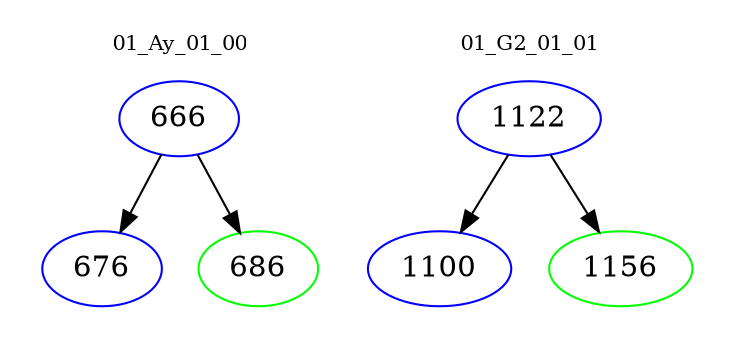 digraph{
subgraph cluster_0 {
color = white
label = "01_Ay_01_00";
fontsize=10;
T0_666 [label="666", color="blue"]
T0_666 -> T0_676 [color="black"]
T0_676 [label="676", color="blue"]
T0_666 -> T0_686 [color="black"]
T0_686 [label="686", color="green"]
}
subgraph cluster_1 {
color = white
label = "01_G2_01_01";
fontsize=10;
T1_1122 [label="1122", color="blue"]
T1_1122 -> T1_1100 [color="black"]
T1_1100 [label="1100", color="blue"]
T1_1122 -> T1_1156 [color="black"]
T1_1156 [label="1156", color="green"]
}
}

